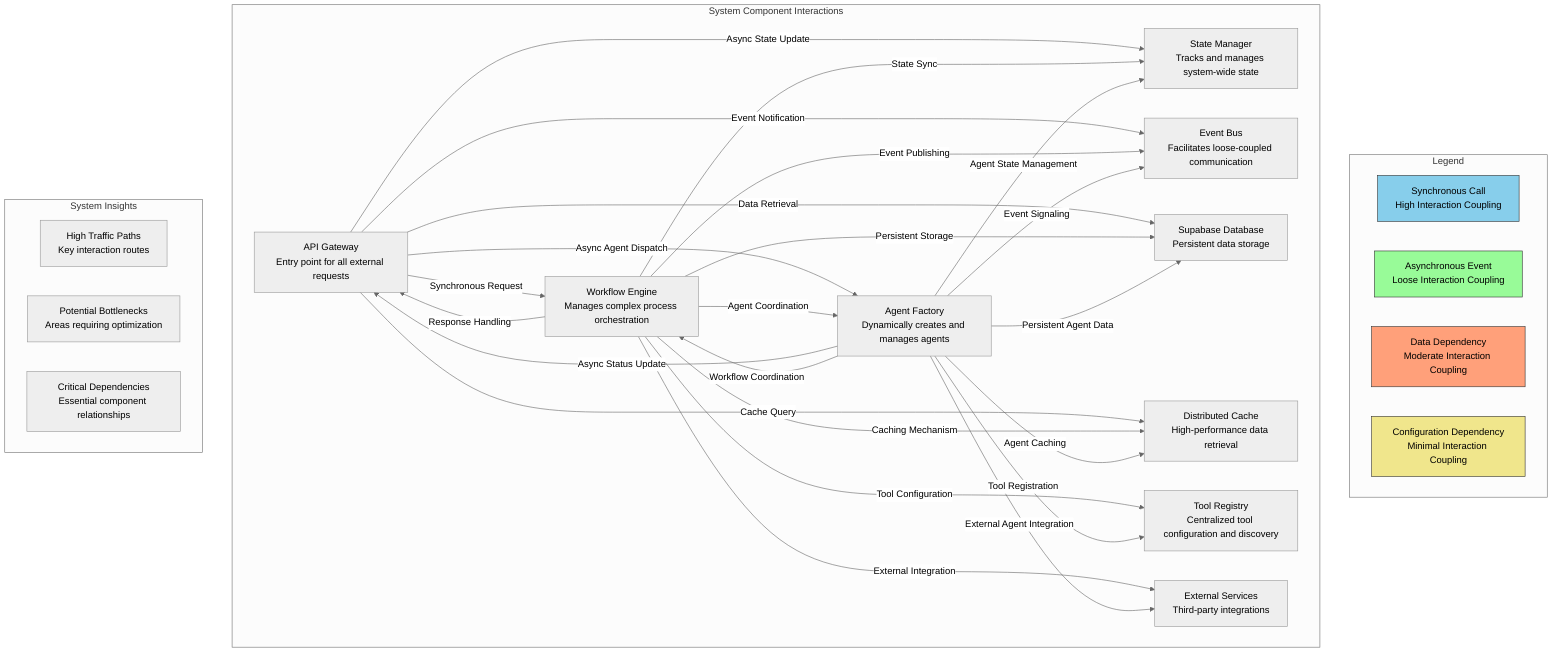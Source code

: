 %%{init: {'theme': 'neutral'}}%%
graph TD
%% Legend with More Descriptive Labels
    subgraph Legend
        SyncCall["Synchronous Call<br>High Interaction Coupling"]:::sync
        AsyncEvent["Asynchronous Event<br>Loose Interaction Coupling"]:::async
        DataDep["Data Dependency<br>Moderate Interaction Coupling"]:::data
        ConfigDep["Configuration Dependency<br>Minimal Interaction Coupling"]:::config
    end
    classDef sync fill:#87CEEB,stroke:#333,stroke-width:1px
    classDef async fill:#98FB98,stroke:#333,stroke-width:1px
    classDef data fill:#FFA07A,stroke:#333,stroke-width:1px
    classDef config fill:#F0E68C,stroke:#333,stroke-width:1px

%% Main Component Matrix
    subgraph "System Component Interactions"
        APIGateway["API Gateway<br>Entry point for all external requests"]
        WorkflowEngine["Workflow Engine<br>Manages complex process orchestration"]
        AgentFactory["Agent Factory<br>Dynamically creates and manages agents"]
        ToolRegistry["Tool Registry<br>Centralized tool configuration and discovery"]
        StateManager["State Manager<br>Tracks and manages system-wide state"]
        EventBus["Event Bus<br>Facilitates loose-coupled communication"]
        DatabaseService["Supabase Database<br>Persistent data storage"]
        CacheService["Distributed Cache<br>High-performance data retrieval"]
        ExternalServices["External Services<br>Third-party integrations"]

    %% Interaction Definitions
        APIGateway -->|"Synchronous Request"| WorkflowEngine
        APIGateway -->|"Async Agent Dispatch"| AgentFactory
        APIGateway -->|"Async State Update"| StateManager
        APIGateway -->|"Event Notification"| EventBus
        APIGateway -->|"Data Retrieval"| DatabaseService
        APIGateway -->|"Cache Query"| CacheService

        WorkflowEngine -->|"Response Handling"| APIGateway
        WorkflowEngine -->|"Agent Coordination"| AgentFactory
        WorkflowEngine -->|"Tool Configuration"| ToolRegistry
        WorkflowEngine -->|"State Sync"| StateManager
        WorkflowEngine -->|"Event Publishing"| EventBus
        WorkflowEngine -->|"Persistent Storage"| DatabaseService
        WorkflowEngine -->|"Caching Mechanism"| CacheService
        WorkflowEngine -->|"External Integration"| ExternalServices

        AgentFactory -->|"Async Status Update"| APIGateway
        AgentFactory -->|"Workflow Coordination"| WorkflowEngine
        AgentFactory -->|"Tool Registration"| ToolRegistry
        AgentFactory -->|"Agent State Management"| StateManager
        AgentFactory -->|"Event Signaling"| EventBus
        AgentFactory -->|"Persistent Agent Data"| DatabaseService
        AgentFactory -->|"Agent Caching"| CacheService
        AgentFactory -->|"External Agent Integration"| ExternalServices
    end

%% Insights Section
    subgraph "System Insights"
        HighTrafficPaths["High Traffic Paths<br>Key interaction routes"]
        PotentialBottlenecks["Potential Bottlenecks<br>Areas requiring optimization"]
        CriticalDependencies["Critical Dependencies<br>Essential component relationships"]
    end